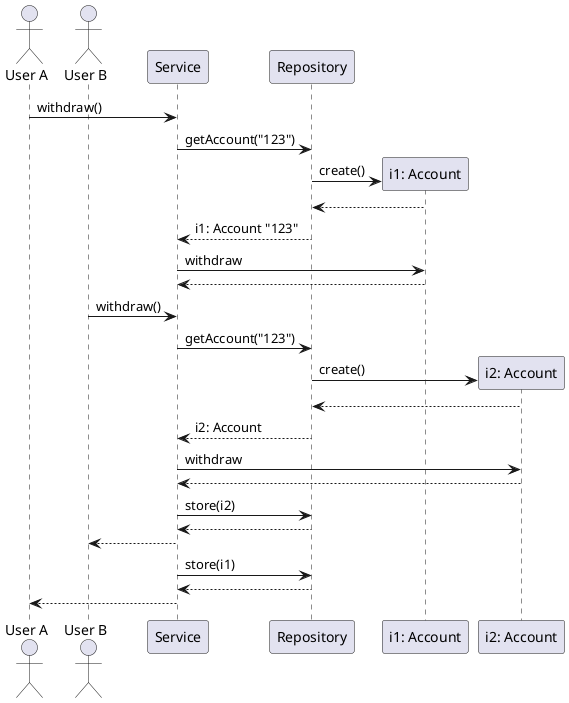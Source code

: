 @startuml

actor "User A" as U1
actor "User B" as U2
participant "Service" as S
participant "Repository" as R

U1 -> S: withdraw()
S -> R: getAccount("123")
create   "i1: Account" as A1
R -> A1: create()
return
S <-- R: i1: Account "123"
S -> A1: withdraw
return

U2 -> S: withdraw()
S -> R: getAccount("123")
create   "i2: Account" as A2
R -> A2: create()
return
S <-- R: i2: Account
S -> A2: withdraw
S <-- A2:

S -> R: store(i2)
return
U2 <-- S:

S -> R: store(i1)
return
U1 <-- S:

@enduml
